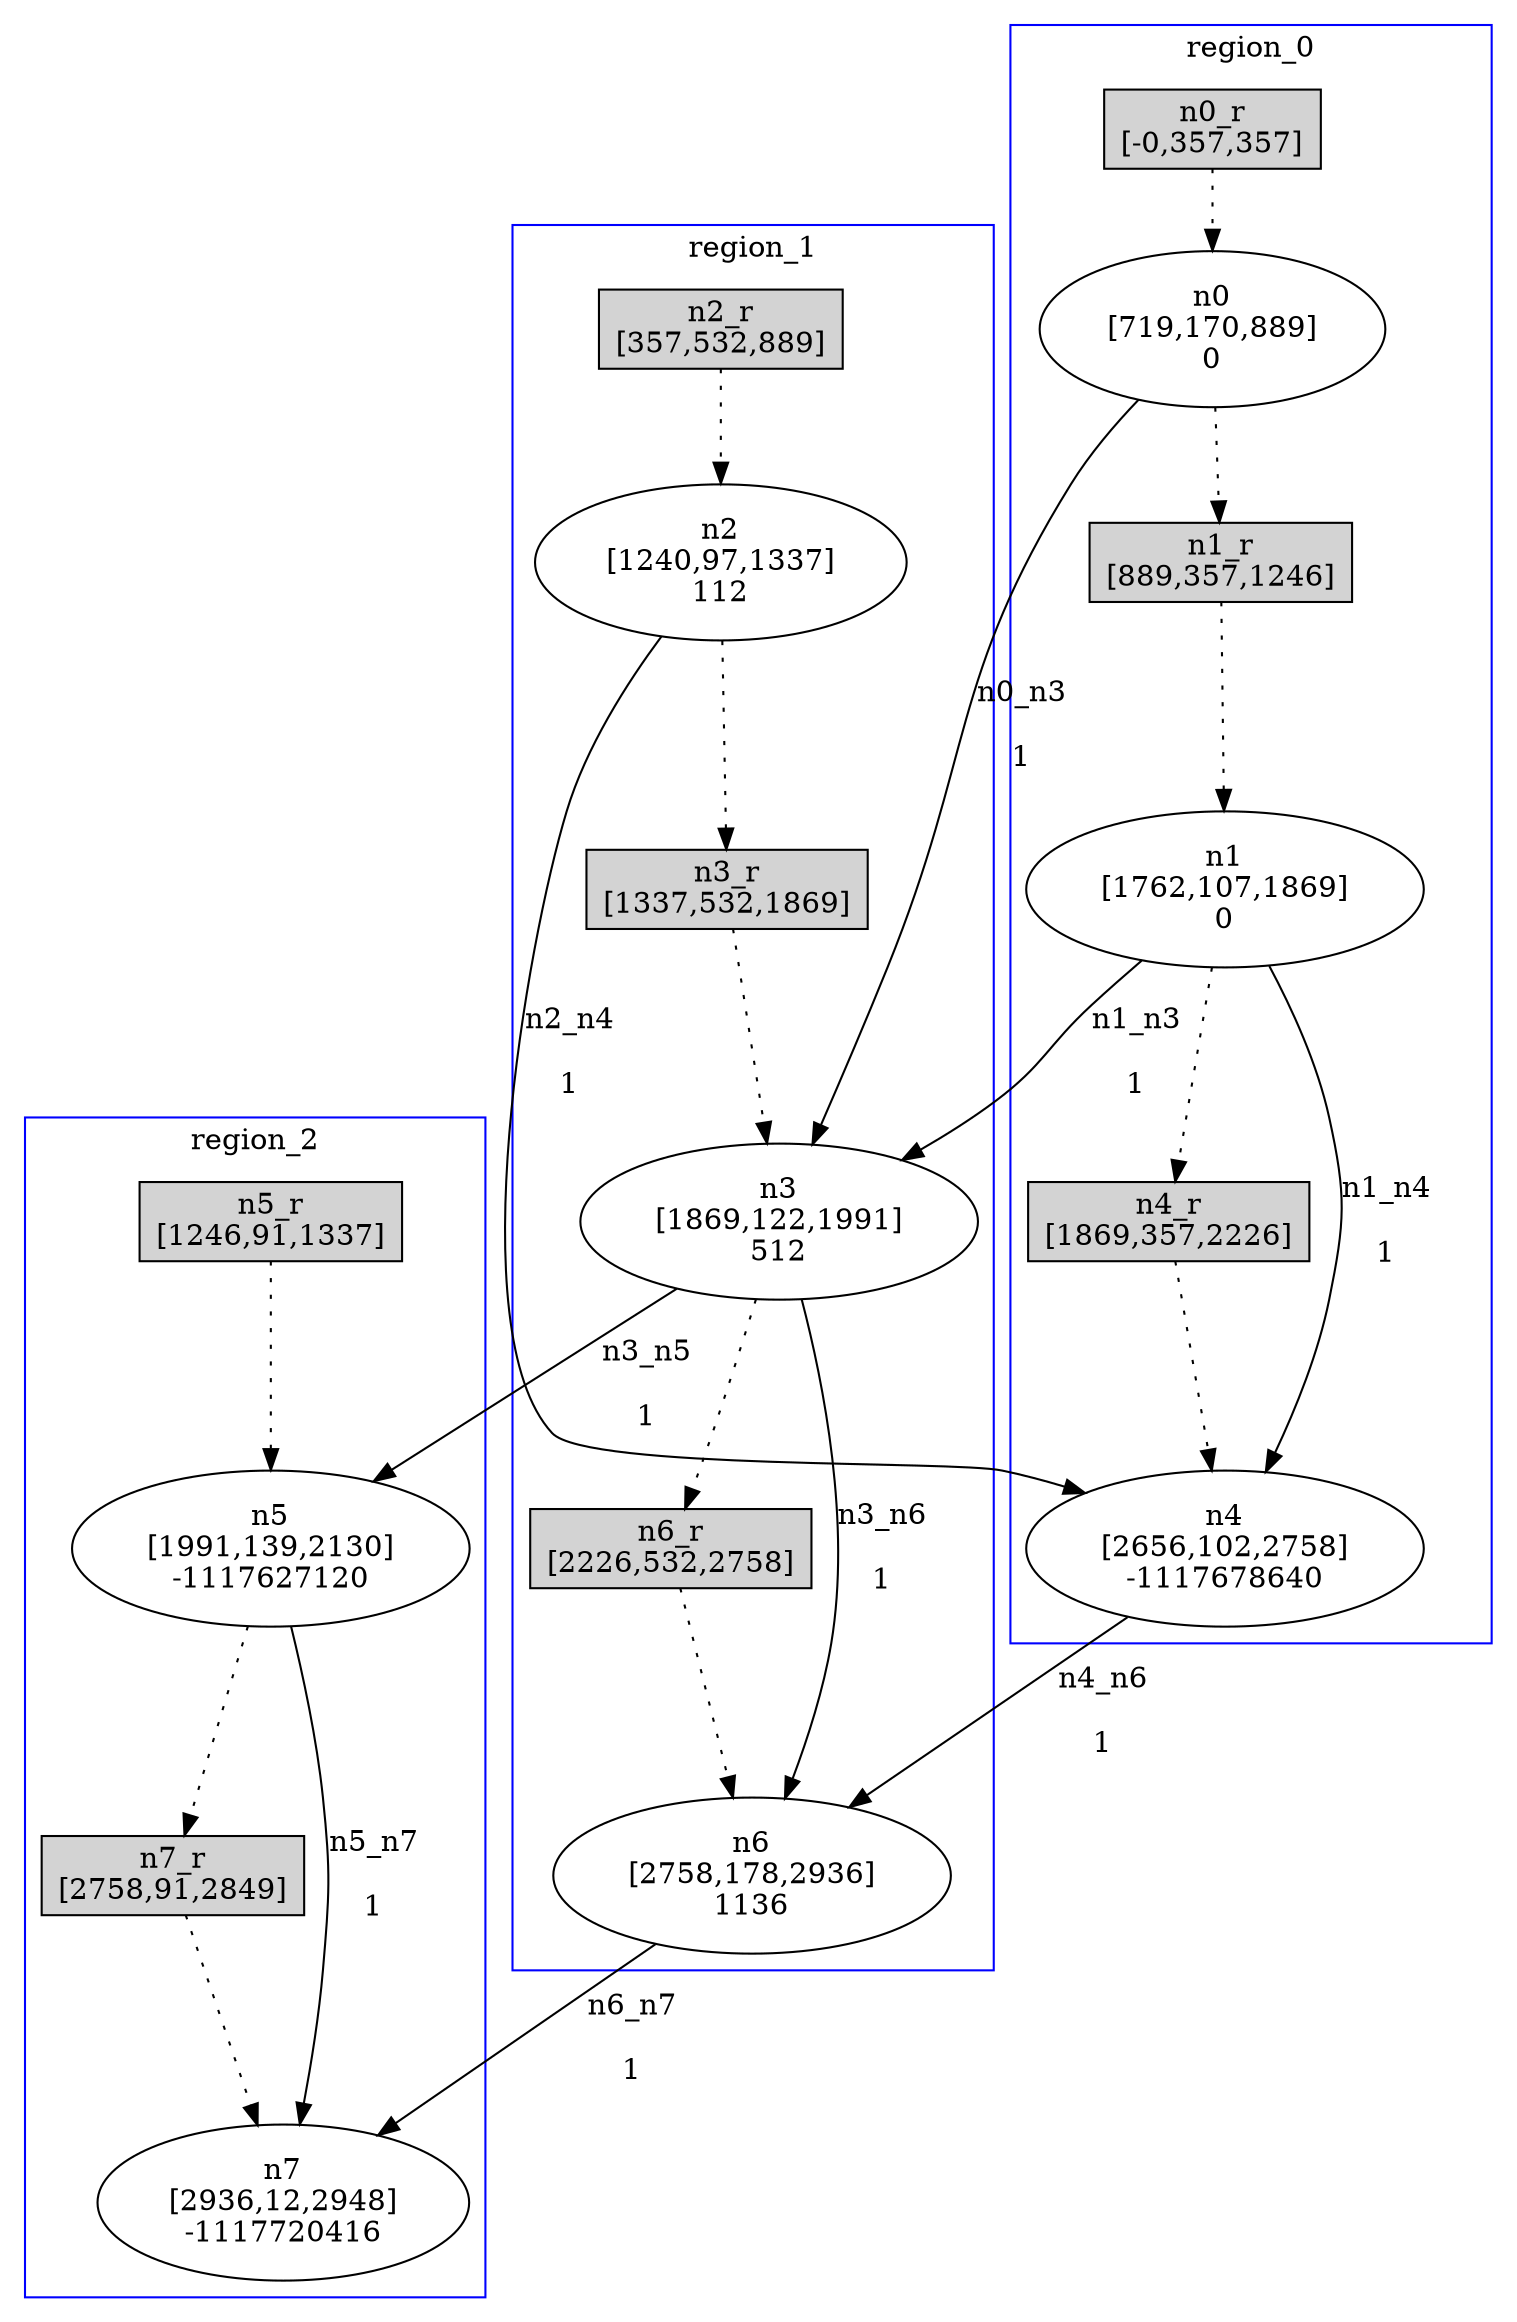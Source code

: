 //3-LSsolveMIPnSolStatus 2.
//4-SL 2948.
//5-LSsolveMIPsolveTime(double) 1.17631.
//6-reconfigurateNum(int) 8.
//7-reconfigurateTime(int) 2849.
digraph test_0 {
	size="28,40";
	subgraph cluster0 {
		stytle=filled;
		color=blue;
		label=region_0;
		n0_r [ shape = box, style = filled, label = "n0_r\n[-0,357,357]" ];
		n0 [ label="n0\n[719,170,889]\n0" ];
		n0_r -> n0 [ style = dotted ];
		n1_r [ shape = box, style = filled, label = "n1_r\n[889,357,1246]" ];
		n1 [ label="n1\n[1762,107,1869]\n0" ];
		n1_r -> n1 [ style = dotted ];
		n4_r [ shape = box, style = filled, label = "n4_r\n[1869,357,2226]" ];
		n4 [ label="n4\n[2656,102,2758]\n-1117678640" ];
		n4_r -> n4 [ style = dotted ];
		n0 -> n1_r [ style = dotted ];
		n1 -> n4_r [ style = dotted ];
	}
	subgraph cluster1 {
		stytle=filled;
		color=blue;
		label=region_1;
		n2_r [ shape = box, style = filled, label = "n2_r\n[357,532,889]" ];
		n2 [ label="n2\n[1240,97,1337]\n112" ];
		n2_r -> n2 [ style = dotted ];
		n3_r [ shape = box, style = filled, label = "n3_r\n[1337,532,1869]" ];
		n3 [ label="n3\n[1869,122,1991]\n512" ];
		n3_r -> n3 [ style = dotted ];
		n6_r [ shape = box, style = filled, label = "n6_r\n[2226,532,2758]" ];
		n6 [ label="n6\n[2758,178,2936]\n1136" ];
		n6_r -> n6 [ style = dotted ];
		n2 -> n3_r [ style = dotted ];
		n3 -> n6_r [ style = dotted ];
	}
	subgraph cluster2 {
		stytle=filled;
		color=blue;
		label=region_2;
		n5_r [ shape = box, style = filled, label = "n5_r\n[1246,91,1337]" ];
		n5 [ label="n5\n[1991,139,2130]\n-1117627120" ];
		n5_r -> n5 [ style = dotted ];
		n7_r [ shape = box, style = filled, label = "n7_r\n[2758,91,2849]" ];
		n7 [ label="n7\n[2936,12,2948]\n-1117720416" ];
		n7_r -> n7 [ style = dotted ];
		n5 -> n7_r [ style = dotted ];
	}
	n0 -> n3 [ label="n0_n3\n1" ];
	n3 -> n5 [ label="n3_n5\n1" ];
	n3 -> n6 [ label="n3_n6\n1" ];
	n1 -> n3 [ label="n1_n3\n1" ];
	n1 -> n4 [ label="n1_n4\n1" ];
	n4 -> n6 [ label="n4_n6\n1" ];
	n2 -> n4 [ label="n2_n4\n1" ];
	n5 -> n7 [ label="n5_n7\n1" ];
	n6 -> n7 [ label="n6_n7\n1" ];
}
